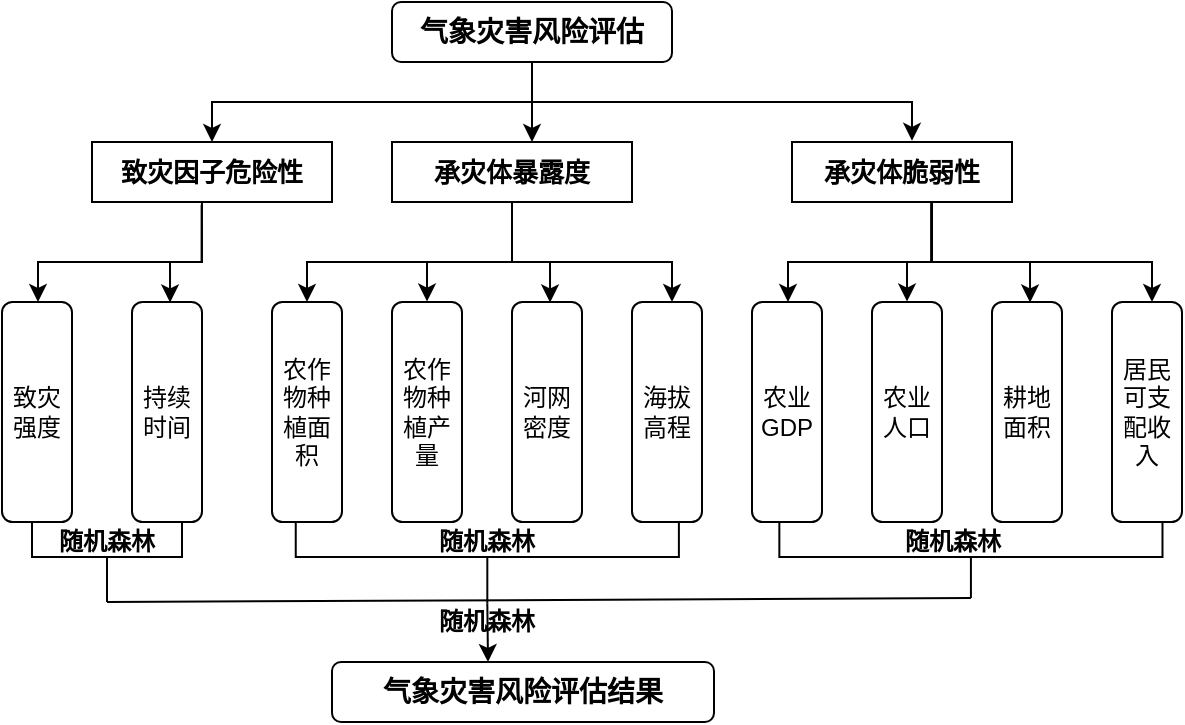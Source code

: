 <mxfile version="16.0.0" type="github" pages="2">
  <diagram id="C5RBs43oDa-KdzZeNtuy" name="Page-1">
    <mxGraphModel dx="793" dy="684" grid="1" gridSize="10" guides="1" tooltips="1" connect="1" arrows="1" fold="1" page="1" pageScale="1" pageWidth="827" pageHeight="1169" math="0" shadow="0">
      <root>
        <mxCell id="WIyWlLk6GJQsqaUBKTNV-0" />
        <mxCell id="WIyWlLk6GJQsqaUBKTNV-1" parent="WIyWlLk6GJQsqaUBKTNV-0" />
        <mxCell id="7cFuL15NmDn7TmEnW7Xy-23" value="" style="strokeWidth=1;html=1;shape=mxgraph.flowchart.annotation_2;align=left;labelPosition=right;pointerEvents=1;rotation=-90;" parent="WIyWlLk6GJQsqaUBKTNV-1" vertex="1">
          <mxGeometry x="598.92" y="241.71" width="41.08" height="191.57" as="geometry" />
        </mxCell>
        <mxCell id="7cFuL15NmDn7TmEnW7Xy-19" value="" style="strokeWidth=1;html=1;shape=mxgraph.flowchart.annotation_2;align=left;labelPosition=right;pointerEvents=1;rotation=-90;" parent="WIyWlLk6GJQsqaUBKTNV-1" vertex="1">
          <mxGeometry x="354.28" y="241.71" width="46.76" height="191.57" as="geometry" />
        </mxCell>
        <mxCell id="7cFuL15NmDn7TmEnW7Xy-17" value="" style="strokeWidth=1;html=1;shape=mxgraph.flowchart.annotation_2;align=left;labelPosition=right;pointerEvents=1;rotation=-90;" parent="WIyWlLk6GJQsqaUBKTNV-1" vertex="1">
          <mxGeometry x="165" y="300" width="45" height="75" as="geometry" />
        </mxCell>
        <mxCell id="7cFuL15NmDn7TmEnW7Xy-18" value="&lt;b&gt;随机森林&lt;/b&gt;" style="text;html=1;strokeColor=none;fillColor=none;align=center;verticalAlign=middle;whiteSpace=wrap;rounded=0;shadow=0;" parent="WIyWlLk6GJQsqaUBKTNV-1" vertex="1">
          <mxGeometry x="158.13" y="320" width="58.75" height="20" as="geometry" />
        </mxCell>
        <mxCell id="ESedknJxRyva_LW5TBAt-5" style="edgeStyle=orthogonalEdgeStyle;rounded=0;orthogonalLoop=1;jettySize=auto;html=1;exitX=0.5;exitY=1;exitDx=0;exitDy=0;entryX=0.553;entryY=-0.02;entryDx=0;entryDy=0;entryPerimeter=0;" parent="WIyWlLk6GJQsqaUBKTNV-1" source="WIyWlLk6GJQsqaUBKTNV-3" target="ESedknJxRyva_LW5TBAt-3" edge="1">
          <mxGeometry relative="1" as="geometry">
            <Array as="points">
              <mxPoint x="400" y="110" />
              <mxPoint x="590" y="110" />
              <mxPoint x="590" y="129" />
            </Array>
          </mxGeometry>
        </mxCell>
        <mxCell id="ESedknJxRyva_LW5TBAt-6" style="edgeStyle=orthogonalEdgeStyle;rounded=0;orthogonalLoop=1;jettySize=auto;html=1;exitX=0.5;exitY=1;exitDx=0;exitDy=0;entryX=0.5;entryY=0;entryDx=0;entryDy=0;" parent="WIyWlLk6GJQsqaUBKTNV-1" source="WIyWlLk6GJQsqaUBKTNV-3" target="ESedknJxRyva_LW5TBAt-4" edge="1">
          <mxGeometry relative="1" as="geometry">
            <Array as="points">
              <mxPoint x="400" y="110" />
              <mxPoint x="240" y="110" />
            </Array>
          </mxGeometry>
        </mxCell>
        <mxCell id="WIyWlLk6GJQsqaUBKTNV-3" value="&lt;b&gt;&lt;font style=&quot;font-size: 14px&quot;&gt;气象灾害风险评估&lt;/font&gt;&lt;/b&gt;" style="rounded=1;whiteSpace=wrap;html=1;fontSize=12;glass=0;strokeWidth=1;shadow=0;" parent="WIyWlLk6GJQsqaUBKTNV-1" vertex="1">
          <mxGeometry x="330" y="60" width="140" height="30" as="geometry" />
        </mxCell>
        <mxCell id="ESedknJxRyva_LW5TBAt-2" value="&lt;b&gt;&lt;font style=&quot;font-size: 13px&quot;&gt;承灾体暴露度&lt;/font&gt;&lt;/b&gt;" style="rounded=0;whiteSpace=wrap;html=1;" parent="WIyWlLk6GJQsqaUBKTNV-1" vertex="1">
          <mxGeometry x="330" y="130" width="120" height="30" as="geometry" />
        </mxCell>
        <mxCell id="ESedknJxRyva_LW5TBAt-3" value="&lt;b&gt;&lt;font style=&quot;font-size: 13px&quot;&gt;承灾体脆弱性&lt;/font&gt;&lt;/b&gt;" style="rounded=0;whiteSpace=wrap;html=1;" parent="WIyWlLk6GJQsqaUBKTNV-1" vertex="1">
          <mxGeometry x="530" y="130" width="110" height="30" as="geometry" />
        </mxCell>
        <mxCell id="3Hcp7lFPdg4WTW_G4IPW-4" value="" style="edgeStyle=orthogonalEdgeStyle;rounded=0;orthogonalLoop=1;jettySize=auto;html=1;entryX=0.5;entryY=0;entryDx=0;entryDy=0;exitX=0.458;exitY=1.007;exitDx=0;exitDy=0;exitPerimeter=0;" parent="WIyWlLk6GJQsqaUBKTNV-1" source="ESedknJxRyva_LW5TBAt-4" target="3Hcp7lFPdg4WTW_G4IPW-5" edge="1">
          <mxGeometry relative="1" as="geometry">
            <mxPoint x="189" y="160" as="sourcePoint" />
            <mxPoint x="195" y="225" as="targetPoint" />
            <Array as="points">
              <mxPoint x="235" y="190" />
              <mxPoint x="153" y="190" />
              <mxPoint x="153" y="210" />
            </Array>
          </mxGeometry>
        </mxCell>
        <mxCell id="ESedknJxRyva_LW5TBAt-4" value="&lt;font style=&quot;font-size: 13px&quot;&gt;&lt;b&gt;致灾因子危险性&lt;/b&gt;&lt;/font&gt;" style="rounded=0;whiteSpace=wrap;html=1;" parent="WIyWlLk6GJQsqaUBKTNV-1" vertex="1">
          <mxGeometry x="180" y="130" width="120" height="30" as="geometry" />
        </mxCell>
        <mxCell id="3Hcp7lFPdg4WTW_G4IPW-1" value="" style="endArrow=classic;html=1;" parent="WIyWlLk6GJQsqaUBKTNV-1" edge="1">
          <mxGeometry width="50" height="50" relative="1" as="geometry">
            <mxPoint x="400" y="90" as="sourcePoint" />
            <mxPoint x="400" y="130" as="targetPoint" />
          </mxGeometry>
        </mxCell>
        <mxCell id="3Hcp7lFPdg4WTW_G4IPW-5" value="致灾强度" style="rounded=1;whiteSpace=wrap;html=1;" parent="WIyWlLk6GJQsqaUBKTNV-1" vertex="1">
          <mxGeometry x="135" y="210" width="35" height="110" as="geometry" />
        </mxCell>
        <mxCell id="3Hcp7lFPdg4WTW_G4IPW-12" value="持续时间" style="rounded=1;whiteSpace=wrap;html=1;" parent="WIyWlLk6GJQsqaUBKTNV-1" vertex="1">
          <mxGeometry x="200" y="210" width="35" height="110" as="geometry" />
        </mxCell>
        <mxCell id="3Hcp7lFPdg4WTW_G4IPW-15" value="" style="edgeStyle=orthogonalEdgeStyle;rounded=0;orthogonalLoop=1;jettySize=auto;html=1;exitX=0.457;exitY=1.05;exitDx=0;exitDy=0;exitPerimeter=0;entryX=0.544;entryY=0.002;entryDx=0;entryDy=0;entryPerimeter=0;" parent="WIyWlLk6GJQsqaUBKTNV-1" source="ESedknJxRyva_LW5TBAt-4" target="3Hcp7lFPdg4WTW_G4IPW-12" edge="1">
          <mxGeometry relative="1" as="geometry">
            <mxPoint x="199.96" y="170.21" as="sourcePoint" />
            <mxPoint x="220" y="200" as="targetPoint" />
            <Array as="points">
              <mxPoint x="235" y="190" />
              <mxPoint x="219" y="190" />
            </Array>
          </mxGeometry>
        </mxCell>
        <mxCell id="3Hcp7lFPdg4WTW_G4IPW-16" value="" style="edgeStyle=orthogonalEdgeStyle;rounded=0;orthogonalLoop=1;jettySize=auto;html=1;entryX=0.5;entryY=0;entryDx=0;entryDy=0;exitX=0.5;exitY=1;exitDx=0;exitDy=0;" parent="WIyWlLk6GJQsqaUBKTNV-1" source="ESedknJxRyva_LW5TBAt-2" target="3Hcp7lFPdg4WTW_G4IPW-17" edge="1">
          <mxGeometry relative="1" as="geometry">
            <mxPoint x="359.96" y="160.21" as="sourcePoint" />
            <mxPoint x="320" y="225" as="targetPoint" />
            <Array as="points">
              <mxPoint x="390" y="190" />
              <mxPoint x="287" y="190" />
            </Array>
          </mxGeometry>
        </mxCell>
        <mxCell id="3Hcp7lFPdg4WTW_G4IPW-17" value="农作物种植面积" style="rounded=1;whiteSpace=wrap;html=1;" parent="WIyWlLk6GJQsqaUBKTNV-1" vertex="1">
          <mxGeometry x="270" y="210" width="35" height="110" as="geometry" />
        </mxCell>
        <mxCell id="3Hcp7lFPdg4WTW_G4IPW-18" value="河网密度" style="rounded=1;whiteSpace=wrap;html=1;" parent="WIyWlLk6GJQsqaUBKTNV-1" vertex="1">
          <mxGeometry x="390" y="210" width="35" height="110" as="geometry" />
        </mxCell>
        <mxCell id="3Hcp7lFPdg4WTW_G4IPW-19" value="" style="edgeStyle=orthogonalEdgeStyle;rounded=0;orthogonalLoop=1;jettySize=auto;html=1;entryX=0.544;entryY=0.002;entryDx=0;entryDy=0;entryPerimeter=0;" parent="WIyWlLk6GJQsqaUBKTNV-1" target="3Hcp7lFPdg4WTW_G4IPW-18" edge="1">
          <mxGeometry relative="1" as="geometry">
            <mxPoint x="390" y="161" as="sourcePoint" />
            <mxPoint x="345" y="200" as="targetPoint" />
            <Array as="points">
              <mxPoint x="390" y="161" />
              <mxPoint x="390" y="190" />
              <mxPoint x="409" y="190" />
            </Array>
          </mxGeometry>
        </mxCell>
        <mxCell id="3Hcp7lFPdg4WTW_G4IPW-21" value="农作物种植产量" style="rounded=1;whiteSpace=wrap;html=1;" parent="WIyWlLk6GJQsqaUBKTNV-1" vertex="1">
          <mxGeometry x="330" y="210" width="35" height="110" as="geometry" />
        </mxCell>
        <mxCell id="3Hcp7lFPdg4WTW_G4IPW-22" value="海拔高程" style="rounded=1;whiteSpace=wrap;html=1;" parent="WIyWlLk6GJQsqaUBKTNV-1" vertex="1">
          <mxGeometry x="450" y="210" width="35" height="110" as="geometry" />
        </mxCell>
        <mxCell id="7cFuL15NmDn7TmEnW7Xy-0" value="" style="edgeStyle=orthogonalEdgeStyle;rounded=0;orthogonalLoop=1;jettySize=auto;html=1;entryX=0.5;entryY=0;entryDx=0;entryDy=0;exitX=0.5;exitY=1;exitDx=0;exitDy=0;" parent="WIyWlLk6GJQsqaUBKTNV-1" source="ESedknJxRyva_LW5TBAt-2" edge="1">
          <mxGeometry relative="1" as="geometry">
            <mxPoint x="359.96" y="159.82" as="sourcePoint" />
            <mxPoint x="347.52" y="209.79" as="targetPoint" />
            <Array as="points">
              <mxPoint x="390" y="190" />
              <mxPoint x="347" y="190" />
            </Array>
          </mxGeometry>
        </mxCell>
        <mxCell id="7cFuL15NmDn7TmEnW7Xy-1" value="" style="edgeStyle=orthogonalEdgeStyle;rounded=0;orthogonalLoop=1;jettySize=auto;html=1;entryX=0.5;entryY=0;entryDx=0;entryDy=0;exitX=0.5;exitY=1;exitDx=0;exitDy=0;" parent="WIyWlLk6GJQsqaUBKTNV-1" source="ESedknJxRyva_LW5TBAt-2" edge="1">
          <mxGeometry relative="1" as="geometry">
            <mxPoint x="359.6" y="160.27" as="sourcePoint" />
            <mxPoint x="470" y="210" as="targetPoint" />
            <Array as="points">
              <mxPoint x="390" y="190" />
              <mxPoint x="470" y="190" />
            </Array>
          </mxGeometry>
        </mxCell>
        <mxCell id="7cFuL15NmDn7TmEnW7Xy-2" value="" style="edgeStyle=orthogonalEdgeStyle;rounded=0;orthogonalLoop=1;jettySize=auto;html=1;entryX=0.5;entryY=0;entryDx=0;entryDy=0;exitX=0.458;exitY=1.007;exitDx=0;exitDy=0;exitPerimeter=0;" parent="WIyWlLk6GJQsqaUBKTNV-1" target="7cFuL15NmDn7TmEnW7Xy-3" edge="1">
          <mxGeometry relative="1" as="geometry">
            <mxPoint x="599.96" y="160.21" as="sourcePoint" />
            <mxPoint x="560" y="225" as="targetPoint" />
            <Array as="points">
              <mxPoint x="600" y="190" />
              <mxPoint x="528" y="190" />
              <mxPoint x="528" y="210" />
            </Array>
          </mxGeometry>
        </mxCell>
        <mxCell id="7cFuL15NmDn7TmEnW7Xy-3" value="农业GDP" style="rounded=1;whiteSpace=wrap;html=1;" parent="WIyWlLk6GJQsqaUBKTNV-1" vertex="1">
          <mxGeometry x="510" y="210" width="35" height="110" as="geometry" />
        </mxCell>
        <mxCell id="7cFuL15NmDn7TmEnW7Xy-4" value="耕地面积" style="rounded=1;whiteSpace=wrap;html=1;" parent="WIyWlLk6GJQsqaUBKTNV-1" vertex="1">
          <mxGeometry x="630" y="210" width="35" height="110" as="geometry" />
        </mxCell>
        <mxCell id="7cFuL15NmDn7TmEnW7Xy-5" value="" style="edgeStyle=orthogonalEdgeStyle;rounded=0;orthogonalLoop=1;jettySize=auto;html=1;exitX=0.457;exitY=1.05;exitDx=0;exitDy=0;exitPerimeter=0;entryX=0.544;entryY=0.002;entryDx=0;entryDy=0;entryPerimeter=0;" parent="WIyWlLk6GJQsqaUBKTNV-1" target="7cFuL15NmDn7TmEnW7Xy-4" edge="1">
          <mxGeometry relative="1" as="geometry">
            <mxPoint x="599.84" y="161.5" as="sourcePoint" />
            <mxPoint x="585" y="200" as="targetPoint" />
            <Array as="points">
              <mxPoint x="600" y="190" />
              <mxPoint x="649" y="190" />
            </Array>
          </mxGeometry>
        </mxCell>
        <mxCell id="7cFuL15NmDn7TmEnW7Xy-6" value="农业人口" style="rounded=1;whiteSpace=wrap;html=1;" parent="WIyWlLk6GJQsqaUBKTNV-1" vertex="1">
          <mxGeometry x="570" y="210" width="35" height="110" as="geometry" />
        </mxCell>
        <mxCell id="7cFuL15NmDn7TmEnW7Xy-7" value="居民可支配收入" style="rounded=1;whiteSpace=wrap;html=1;" parent="WIyWlLk6GJQsqaUBKTNV-1" vertex="1">
          <mxGeometry x="690" y="210" width="35" height="110" as="geometry" />
        </mxCell>
        <mxCell id="7cFuL15NmDn7TmEnW7Xy-8" value="" style="edgeStyle=orthogonalEdgeStyle;rounded=0;orthogonalLoop=1;jettySize=auto;html=1;entryX=0.5;entryY=0;entryDx=0;entryDy=0;exitX=0.583;exitY=0.994;exitDx=0;exitDy=0;exitPerimeter=0;" parent="WIyWlLk6GJQsqaUBKTNV-1" edge="1">
          <mxGeometry relative="1" as="geometry">
            <mxPoint x="599.96" y="159.82" as="sourcePoint" />
            <mxPoint x="587.52" y="209.79" as="targetPoint" />
            <Array as="points">
              <mxPoint x="600" y="190" />
              <mxPoint x="588" y="190" />
            </Array>
          </mxGeometry>
        </mxCell>
        <mxCell id="7cFuL15NmDn7TmEnW7Xy-9" value="" style="edgeStyle=orthogonalEdgeStyle;rounded=0;orthogonalLoop=1;jettySize=auto;html=1;entryX=0.5;entryY=0;entryDx=0;entryDy=0;exitX=0.58;exitY=1.009;exitDx=0;exitDy=0;exitPerimeter=0;" parent="WIyWlLk6GJQsqaUBKTNV-1" edge="1">
          <mxGeometry relative="1" as="geometry">
            <mxPoint x="599.6" y="160.27" as="sourcePoint" />
            <mxPoint x="710" y="210" as="targetPoint" />
            <Array as="points">
              <mxPoint x="600" y="190" />
              <mxPoint x="710" y="190" />
            </Array>
          </mxGeometry>
        </mxCell>
        <mxCell id="7cFuL15NmDn7TmEnW7Xy-20" value="&lt;b&gt;随机森林&lt;/b&gt;" style="text;html=1;strokeColor=none;fillColor=none;align=center;verticalAlign=middle;whiteSpace=wrap;rounded=0;" parent="WIyWlLk6GJQsqaUBKTNV-1" vertex="1">
          <mxGeometry x="348.28" y="320" width="58.75" height="20" as="geometry" />
        </mxCell>
        <mxCell id="7cFuL15NmDn7TmEnW7Xy-24" value="&lt;b&gt;随机森林&lt;/b&gt;" style="text;html=1;strokeColor=none;fillColor=none;align=center;verticalAlign=middle;whiteSpace=wrap;rounded=0;" parent="WIyWlLk6GJQsqaUBKTNV-1" vertex="1">
          <mxGeometry x="581.25" y="320" width="58.75" height="20" as="geometry" />
        </mxCell>
        <mxCell id="7cFuL15NmDn7TmEnW7Xy-25" value="" style="endArrow=none;html=1;exitX=0;exitY=0.5;exitDx=0;exitDy=0;exitPerimeter=0;entryX=0;entryY=0.5;entryDx=0;entryDy=0;entryPerimeter=0;" parent="WIyWlLk6GJQsqaUBKTNV-1" source="7cFuL15NmDn7TmEnW7Xy-17" target="7cFuL15NmDn7TmEnW7Xy-23" edge="1">
          <mxGeometry width="50" height="50" relative="1" as="geometry">
            <mxPoint x="400" y="290" as="sourcePoint" />
            <mxPoint x="450" y="240" as="targetPoint" />
          </mxGeometry>
        </mxCell>
        <mxCell id="7cFuL15NmDn7TmEnW7Xy-26" value="" style="endArrow=classic;html=1;exitX=0;exitY=0.5;exitDx=0;exitDy=0;exitPerimeter=0;" parent="WIyWlLk6GJQsqaUBKTNV-1" source="7cFuL15NmDn7TmEnW7Xy-19" edge="1">
          <mxGeometry width="50" height="50" relative="1" as="geometry">
            <mxPoint x="300" y="390" as="sourcePoint" />
            <mxPoint x="378" y="390" as="targetPoint" />
            <Array as="points" />
          </mxGeometry>
        </mxCell>
        <mxCell id="7cFuL15NmDn7TmEnW7Xy-27" value="&lt;b&gt;&lt;font style=&quot;font-size: 14px&quot;&gt;气象灾害风险评估结果&lt;/font&gt;&lt;/b&gt;" style="rounded=1;whiteSpace=wrap;html=1;strokeWidth=1;" parent="WIyWlLk6GJQsqaUBKTNV-1" vertex="1">
          <mxGeometry x="300" y="390" width="191" height="30" as="geometry" />
        </mxCell>
        <mxCell id="7cFuL15NmDn7TmEnW7Xy-30" value="&lt;b&gt;随机森林&lt;/b&gt;" style="text;html=1;strokeColor=none;fillColor=none;align=center;verticalAlign=middle;whiteSpace=wrap;rounded=0;" parent="WIyWlLk6GJQsqaUBKTNV-1" vertex="1">
          <mxGeometry x="348.27" y="360" width="58.75" height="20" as="geometry" />
        </mxCell>
      </root>
    </mxGraphModel>
  </diagram>
  <diagram id="bVVrYz10awWIreKFSrb2" name="Page-2">
    <mxGraphModel dx="793" dy="684" grid="1" gridSize="10" guides="1" tooltips="1" connect="1" arrows="1" fold="1" page="1" pageScale="1" pageWidth="827" pageHeight="1169" math="0" shadow="0">
      <root>
        <mxCell id="432NCuNB1Efqh4o24Psq-0" />
        <mxCell id="432NCuNB1Efqh4o24Psq-1" parent="432NCuNB1Efqh4o24Psq-0" />
        <mxCell id="432NCuNB1Efqh4o24Psq-4" value="" style="edgeStyle=orthogonalEdgeStyle;rounded=0;orthogonalLoop=1;jettySize=auto;html=1;" parent="432NCuNB1Efqh4o24Psq-1" source="432NCuNB1Efqh4o24Psq-2" target="432NCuNB1Efqh4o24Psq-3" edge="1">
          <mxGeometry relative="1" as="geometry" />
        </mxCell>
        <mxCell id="432NCuNB1Efqh4o24Psq-2" value="&lt;font style=&quot;font-size: 14px&quot;&gt;指标选取以及数据处理&lt;/font&gt;" style="rounded=1;whiteSpace=wrap;html=1;" parent="432NCuNB1Efqh4o24Psq-1" vertex="1">
          <mxGeometry x="230" y="70" width="150" height="30" as="geometry" />
        </mxCell>
        <mxCell id="432NCuNB1Efqh4o24Psq-12" value="" style="edgeStyle=orthogonalEdgeStyle;rounded=0;orthogonalLoop=1;jettySize=auto;html=1;fontSize=14;" parent="432NCuNB1Efqh4o24Psq-1" edge="1">
          <mxGeometry relative="1" as="geometry">
            <mxPoint x="309" y="150" as="sourcePoint" />
            <mxPoint x="309.056" y="170" as="targetPoint" />
          </mxGeometry>
        </mxCell>
        <mxCell id="432NCuNB1Efqh4o24Psq-24" value="" style="edgeStyle=orthogonalEdgeStyle;rounded=0;orthogonalLoop=1;jettySize=auto;html=1;fontSize=14;" parent="432NCuNB1Efqh4o24Psq-1" source="432NCuNB1Efqh4o24Psq-3" target="432NCuNB1Efqh4o24Psq-23" edge="1">
          <mxGeometry relative="1" as="geometry" />
        </mxCell>
        <mxCell id="432NCuNB1Efqh4o24Psq-3" value="&lt;font style=&quot;font-size: 14px&quot;&gt;样本点数据&lt;/font&gt;" style="whiteSpace=wrap;html=1;rounded=1;" parent="432NCuNB1Efqh4o24Psq-1" vertex="1">
          <mxGeometry x="260" y="120" width="90" height="30" as="geometry" />
        </mxCell>
        <mxCell id="432NCuNB1Efqh4o24Psq-6" value="" style="edgeStyle=orthogonalEdgeStyle;rounded=0;orthogonalLoop=1;jettySize=auto;html=1;" parent="432NCuNB1Efqh4o24Psq-1" source="432NCuNB1Efqh4o24Psq-5" target="432NCuNB1Efqh4o24Psq-3" edge="1">
          <mxGeometry relative="1" as="geometry">
            <Array as="points">
              <mxPoint x="240" y="135" />
              <mxPoint x="240" y="135" />
            </Array>
          </mxGeometry>
        </mxCell>
        <mxCell id="432NCuNB1Efqh4o24Psq-5" value="&lt;font style=&quot;font-size: 14px&quot;&gt;传统灾害风险评估结果&lt;/font&gt;" style="rounded=1;whiteSpace=wrap;html=1;" parent="432NCuNB1Efqh4o24Psq-1" vertex="1">
          <mxGeometry x="100" y="115" width="90" height="40" as="geometry" />
        </mxCell>
        <mxCell id="432NCuNB1Efqh4o24Psq-7" value="&lt;font style=&quot;font-size: 11px&quot;&gt;随机采样&lt;/font&gt;" style="text;html=1;strokeColor=none;fillColor=none;align=center;verticalAlign=middle;whiteSpace=wrap;rounded=0;" parent="432NCuNB1Efqh4o24Psq-1" vertex="1">
          <mxGeometry x="190" y="115" width="60" height="25" as="geometry" />
        </mxCell>
        <mxCell id="432NCuNB1Efqh4o24Psq-14" value="" style="edgeStyle=orthogonalEdgeStyle;rounded=0;orthogonalLoop=1;jettySize=auto;html=1;fontSize=14;" parent="432NCuNB1Efqh4o24Psq-1" edge="1">
          <mxGeometry relative="1" as="geometry">
            <mxPoint x="310.056" y="200" as="sourcePoint" />
            <mxPoint x="309.444" y="230" as="targetPoint" />
          </mxGeometry>
        </mxCell>
        <mxCell id="432NCuNB1Efqh4o24Psq-11" value="&lt;font style=&quot;font-size: 14px&quot;&gt;训练样本&lt;/font&gt;" style="whiteSpace=wrap;html=1;rounded=1;" parent="432NCuNB1Efqh4o24Psq-1" vertex="1">
          <mxGeometry x="261.25" y="170" width="87.5" height="30" as="geometry" />
        </mxCell>
        <mxCell id="432NCuNB1Efqh4o24Psq-13" value="&lt;font style=&quot;font-size: 14px&quot;&gt;评价模型&lt;/font&gt;" style="whiteSpace=wrap;html=1;rounded=1;" parent="432NCuNB1Efqh4o24Psq-1" vertex="1">
          <mxGeometry x="261.25" y="230" width="86.25" height="30" as="geometry" />
        </mxCell>
        <mxCell id="432NCuNB1Efqh4o24Psq-18" value="" style="edgeStyle=orthogonalEdgeStyle;rounded=0;orthogonalLoop=1;jettySize=auto;html=1;fontSize=14;" parent="432NCuNB1Efqh4o24Psq-1" edge="1">
          <mxGeometry relative="1" as="geometry">
            <mxPoint x="308.361" y="320" as="sourcePoint" />
            <mxPoint x="308.389" y="350" as="targetPoint" />
          </mxGeometry>
        </mxCell>
        <mxCell id="432NCuNB1Efqh4o24Psq-15" value="&lt;font style=&quot;font-size: 14px&quot;&gt;灾害风险结果数据&lt;/font&gt;" style="whiteSpace=wrap;html=1;rounded=1;" parent="432NCuNB1Efqh4o24Psq-1" vertex="1">
          <mxGeometry x="238.13" y="290" width="132.5" height="30" as="geometry" />
        </mxCell>
        <mxCell id="432NCuNB1Efqh4o24Psq-17" value="&lt;font style=&quot;font-size: 14px&quot;&gt;茶叶霜冻灾害风险评估区划图&lt;/font&gt;" style="whiteSpace=wrap;html=1;rounded=1;" parent="432NCuNB1Efqh4o24Psq-1" vertex="1">
          <mxGeometry x="232.97" y="350" width="142.81" height="40" as="geometry" />
        </mxCell>
        <mxCell id="432NCuNB1Efqh4o24Psq-20" value="&lt;span style=&quot;font-size: 11px&quot;&gt;分类显示&lt;/span&gt;" style="text;html=1;strokeColor=none;fillColor=none;align=center;verticalAlign=middle;whiteSpace=wrap;rounded=0;" parent="432NCuNB1Efqh4o24Psq-1" vertex="1">
          <mxGeometry x="280" y="320" width="60" height="25" as="geometry" />
        </mxCell>
        <mxCell id="432NCuNB1Efqh4o24Psq-22" value="&lt;span style=&quot;font-size: 11px&quot;&gt;输入&lt;/span&gt;" style="text;html=1;strokeColor=none;fillColor=none;align=center;verticalAlign=middle;whiteSpace=wrap;rounded=0;" parent="432NCuNB1Efqh4o24Psq-1" vertex="1">
          <mxGeometry x="210" y="235" width="50" height="20" as="geometry" />
        </mxCell>
        <mxCell id="432NCuNB1Efqh4o24Psq-23" value="&lt;font style=&quot;font-size: 14px&quot;&gt;测试数据&lt;/font&gt;" style="whiteSpace=wrap;html=1;rounded=1;" parent="432NCuNB1Efqh4o24Psq-1" vertex="1">
          <mxGeometry x="381" y="160" width="66" height="27.5" as="geometry" />
        </mxCell>
        <mxCell id="432NCuNB1Efqh4o24Psq-27" value="" style="endArrow=none;html=1;rounded=0;fontSize=14;entryX=0.5;entryY=1;entryDx=0;entryDy=0;" parent="432NCuNB1Efqh4o24Psq-1" edge="1">
          <mxGeometry width="50" height="50" relative="1" as="geometry">
            <mxPoint x="420" y="210" as="sourcePoint" />
            <mxPoint x="420" y="187.5" as="targetPoint" />
            <Array as="points">
              <mxPoint x="420" y="200" />
            </Array>
          </mxGeometry>
        </mxCell>
        <mxCell id="432NCuNB1Efqh4o24Psq-19" value="&lt;span style=&quot;font-size: 11px&quot;&gt;输出&lt;/span&gt;" style="text;html=1;strokeColor=none;fillColor=none;align=center;verticalAlign=middle;whiteSpace=wrap;rounded=0;" parent="432NCuNB1Efqh4o24Psq-1" vertex="1">
          <mxGeometry x="280" y="260" width="60" height="25" as="geometry" />
        </mxCell>
        <mxCell id="432NCuNB1Efqh4o24Psq-31" value="&lt;font style=&quot;font-size: 14px&quot;&gt;待测数据&lt;/font&gt;" style="rounded=1;whiteSpace=wrap;html=1;" parent="432NCuNB1Efqh4o24Psq-1" vertex="1">
          <mxGeometry x="130" y="230" width="80" height="30" as="geometry" />
        </mxCell>
        <mxCell id="432NCuNB1Efqh4o24Psq-34" value="" style="endArrow=classic;html=1;rounded=0;fontSize=14;" parent="432NCuNB1Efqh4o24Psq-1" edge="1">
          <mxGeometry width="50" height="50" relative="1" as="geometry">
            <mxPoint x="420" y="210" as="sourcePoint" />
            <mxPoint x="310" y="210" as="targetPoint" />
          </mxGeometry>
        </mxCell>
        <mxCell id="432NCuNB1Efqh4o24Psq-35" value="&lt;span style=&quot;font-size: 11px&quot;&gt;精度满足&lt;/span&gt;" style="text;html=1;strokeColor=none;fillColor=none;align=center;verticalAlign=middle;whiteSpace=wrap;rounded=0;" parent="432NCuNB1Efqh4o24Psq-1" vertex="1">
          <mxGeometry x="347.5" y="187.5" width="60" height="25" as="geometry" />
        </mxCell>
        <mxCell id="iIsICPfxqr2Qnetj1wxu-0" value="" style="endArrow=classic;html=1;rounded=0;exitX=0.576;exitY=1.005;exitDx=0;exitDy=0;exitPerimeter=0;entryX=0.548;entryY=0;entryDx=0;entryDy=0;entryPerimeter=0;" parent="432NCuNB1Efqh4o24Psq-1" source="432NCuNB1Efqh4o24Psq-13" target="432NCuNB1Efqh4o24Psq-15" edge="1">
          <mxGeometry width="50" height="50" relative="1" as="geometry">
            <mxPoint x="220" y="330" as="sourcePoint" />
            <mxPoint x="270" y="280" as="targetPoint" />
            <Array as="points">
              <mxPoint x="311" y="280" />
            </Array>
          </mxGeometry>
        </mxCell>
        <mxCell id="iIsICPfxqr2Qnetj1wxu-1" value="" style="endArrow=classic;html=1;rounded=0;exitX=1.002;exitY=0.691;exitDx=0;exitDy=0;exitPerimeter=0;entryX=0.003;entryY=0.702;entryDx=0;entryDy=0;entryPerimeter=0;" parent="432NCuNB1Efqh4o24Psq-1" source="432NCuNB1Efqh4o24Psq-31" target="432NCuNB1Efqh4o24Psq-13" edge="1">
          <mxGeometry width="50" height="50" relative="1" as="geometry">
            <mxPoint x="280" y="280" as="sourcePoint" />
            <mxPoint x="260" y="251" as="targetPoint" />
            <Array as="points">
              <mxPoint x="220" y="251" />
            </Array>
          </mxGeometry>
        </mxCell>
      </root>
    </mxGraphModel>
  </diagram>
</mxfile>
